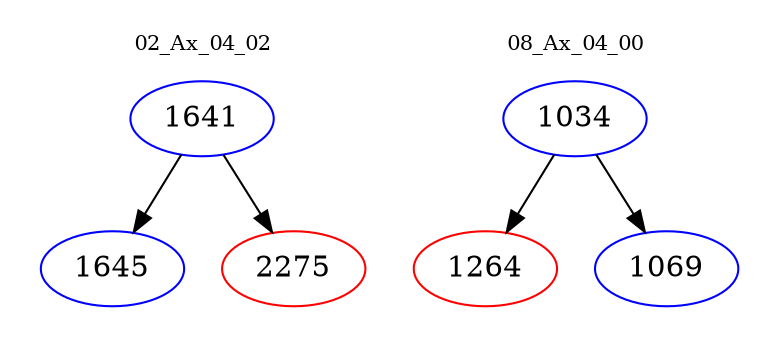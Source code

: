 digraph{
subgraph cluster_0 {
color = white
label = "02_Ax_04_02";
fontsize=10;
T0_1641 [label="1641", color="blue"]
T0_1641 -> T0_1645 [color="black"]
T0_1645 [label="1645", color="blue"]
T0_1641 -> T0_2275 [color="black"]
T0_2275 [label="2275", color="red"]
}
subgraph cluster_1 {
color = white
label = "08_Ax_04_00";
fontsize=10;
T1_1034 [label="1034", color="blue"]
T1_1034 -> T1_1264 [color="black"]
T1_1264 [label="1264", color="red"]
T1_1034 -> T1_1069 [color="black"]
T1_1069 [label="1069", color="blue"]
}
}
